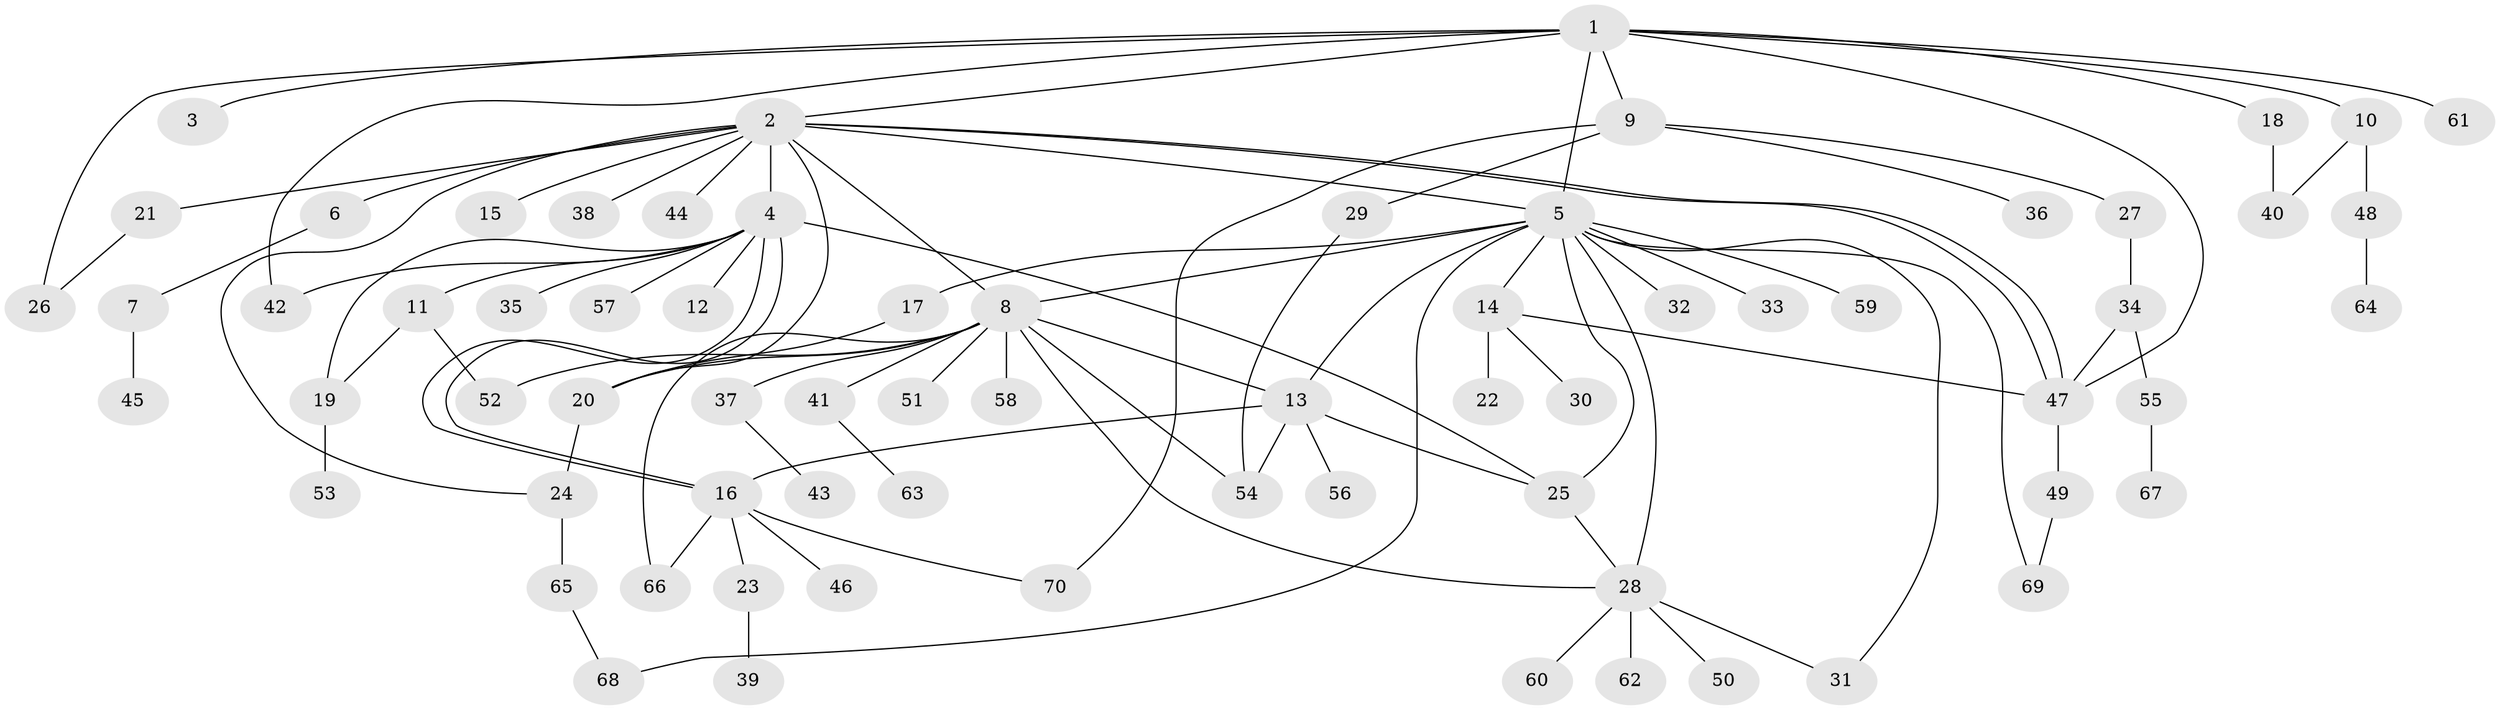 // coarse degree distribution, {9: 0.02, 13: 0.06, 1: 0.48, 11: 0.02, 2: 0.26, 4: 0.02, 3: 0.08, 7: 0.02, 6: 0.04}
// Generated by graph-tools (version 1.1) at 2025/51/02/27/25 19:51:57]
// undirected, 70 vertices, 97 edges
graph export_dot {
graph [start="1"]
  node [color=gray90,style=filled];
  1;
  2;
  3;
  4;
  5;
  6;
  7;
  8;
  9;
  10;
  11;
  12;
  13;
  14;
  15;
  16;
  17;
  18;
  19;
  20;
  21;
  22;
  23;
  24;
  25;
  26;
  27;
  28;
  29;
  30;
  31;
  32;
  33;
  34;
  35;
  36;
  37;
  38;
  39;
  40;
  41;
  42;
  43;
  44;
  45;
  46;
  47;
  48;
  49;
  50;
  51;
  52;
  53;
  54;
  55;
  56;
  57;
  58;
  59;
  60;
  61;
  62;
  63;
  64;
  65;
  66;
  67;
  68;
  69;
  70;
  1 -- 2;
  1 -- 3;
  1 -- 5;
  1 -- 9;
  1 -- 10;
  1 -- 18;
  1 -- 26;
  1 -- 42;
  1 -- 47;
  1 -- 61;
  2 -- 4;
  2 -- 5;
  2 -- 6;
  2 -- 8;
  2 -- 15;
  2 -- 20;
  2 -- 21;
  2 -- 24;
  2 -- 38;
  2 -- 44;
  2 -- 47;
  2 -- 47;
  4 -- 11;
  4 -- 12;
  4 -- 16;
  4 -- 16;
  4 -- 19;
  4 -- 25;
  4 -- 35;
  4 -- 42;
  4 -- 57;
  5 -- 8;
  5 -- 13;
  5 -- 14;
  5 -- 17;
  5 -- 25;
  5 -- 28;
  5 -- 31;
  5 -- 32;
  5 -- 33;
  5 -- 59;
  5 -- 68;
  5 -- 69;
  6 -- 7;
  7 -- 45;
  8 -- 13;
  8 -- 20;
  8 -- 28;
  8 -- 37;
  8 -- 41;
  8 -- 51;
  8 -- 52;
  8 -- 54;
  8 -- 58;
  8 -- 66;
  9 -- 27;
  9 -- 29;
  9 -- 36;
  9 -- 70;
  10 -- 40;
  10 -- 48;
  11 -- 19;
  11 -- 52;
  13 -- 16;
  13 -- 25;
  13 -- 54;
  13 -- 56;
  14 -- 22;
  14 -- 30;
  14 -- 47;
  16 -- 23;
  16 -- 46;
  16 -- 66;
  16 -- 70;
  17 -- 20;
  18 -- 40;
  19 -- 53;
  20 -- 24;
  21 -- 26;
  23 -- 39;
  24 -- 65;
  25 -- 28;
  27 -- 34;
  28 -- 31;
  28 -- 50;
  28 -- 60;
  28 -- 62;
  29 -- 54;
  34 -- 47;
  34 -- 55;
  37 -- 43;
  41 -- 63;
  47 -- 49;
  48 -- 64;
  49 -- 69;
  55 -- 67;
  65 -- 68;
}
